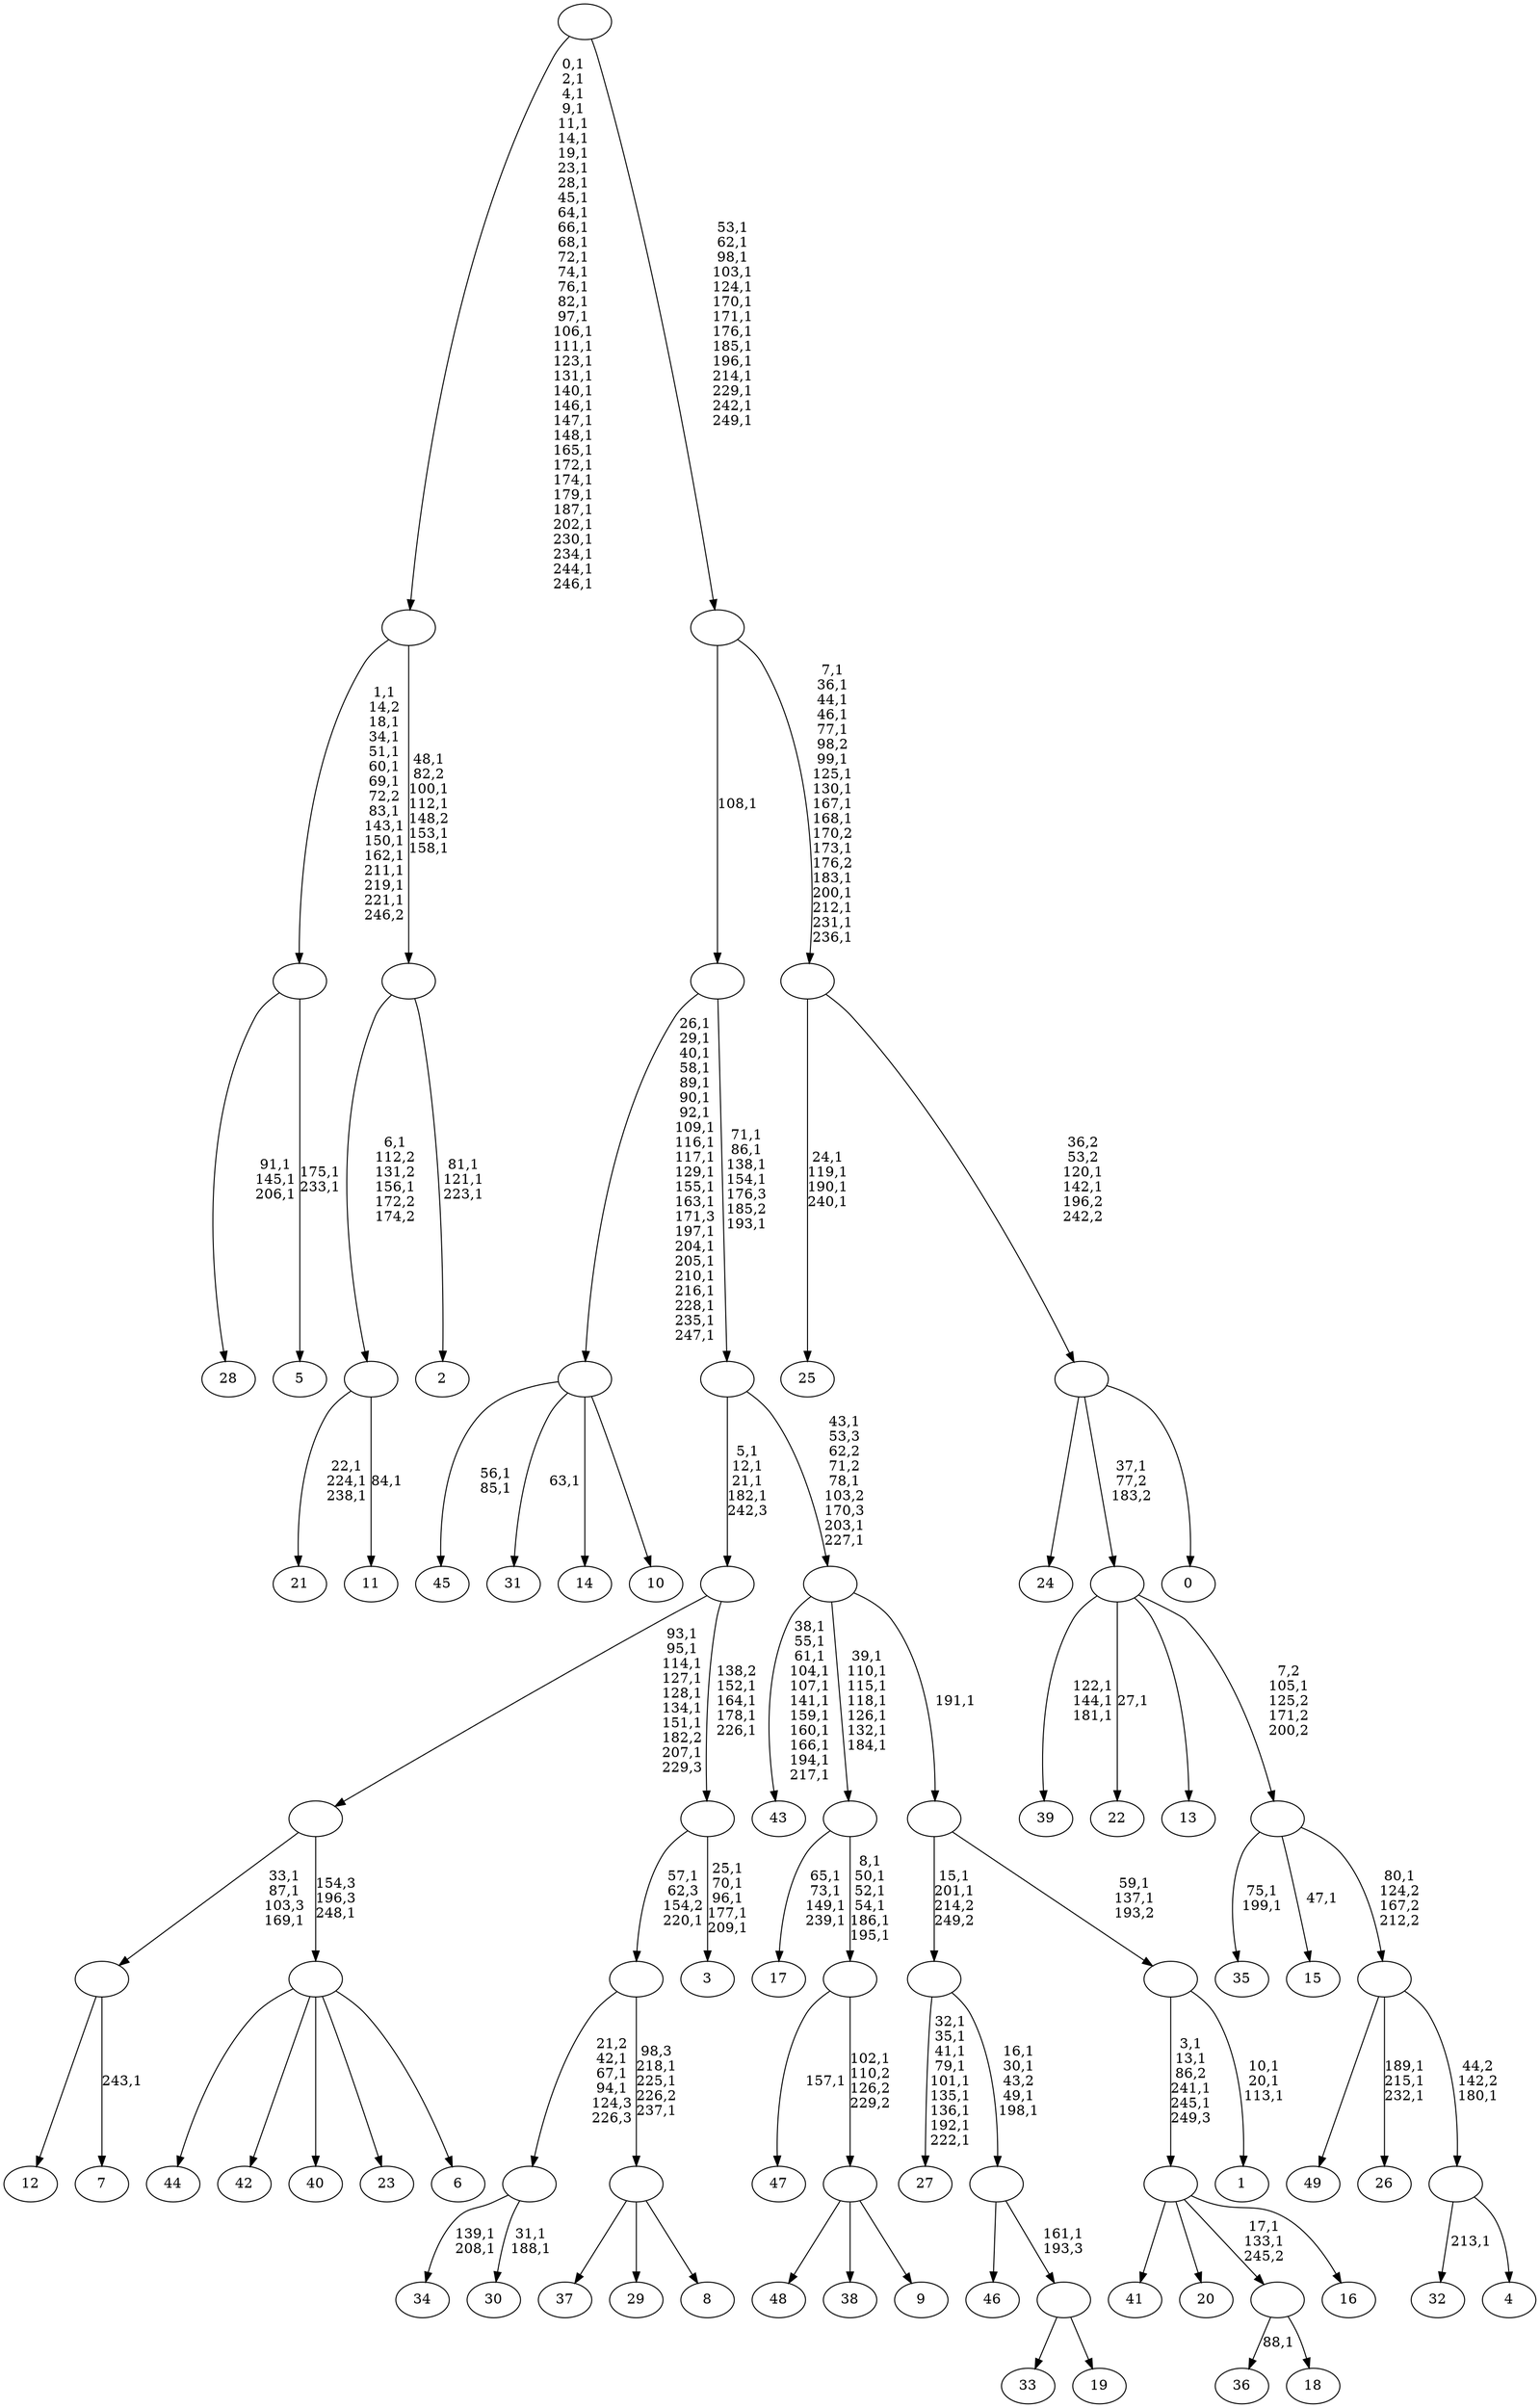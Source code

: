 digraph T {
	300 [label="49"]
	299 [label="48"]
	298 [label="47"]
	296 [label="46"]
	295 [label="45"]
	292 [label="44"]
	291 [label="43"]
	279 [label="42"]
	278 [label="41"]
	277 [label="40"]
	276 [label="39"]
	272 [label="38"]
	271 [label="37"]
	270 [label="36"]
	268 [label="35"]
	265 [label="34"]
	262 [label="33"]
	261 [label="32"]
	259 [label="31"]
	257 [label="30"]
	254 [label=""]
	251 [label="29"]
	250 [label="28"]
	246 [label="27"]
	236 [label="26"]
	232 [label="25"]
	227 [label="24"]
	226 [label="23"]
	225 [label="22"]
	223 [label="21"]
	219 [label="20"]
	218 [label="19"]
	217 [label=""]
	216 [label=""]
	212 [label=""]
	210 [label="18"]
	209 [label=""]
	207 [label="17"]
	202 [label="16"]
	201 [label=""]
	197 [label="15"]
	195 [label="14"]
	194 [label="13"]
	193 [label="12"]
	192 [label="11"]
	190 [label=""]
	188 [label="10"]
	187 [label=""]
	166 [label="9"]
	165 [label=""]
	164 [label=""]
	158 [label=""]
	151 [label="8"]
	150 [label=""]
	147 [label=""]
	145 [label="7"]
	143 [label=""]
	140 [label="6"]
	139 [label=""]
	138 [label=""]
	130 [label="5"]
	127 [label=""]
	114 [label="4"]
	113 [label=""]
	112 [label=""]
	111 [label=""]
	110 [label=""]
	109 [label="3"]
	103 [label=""]
	99 [label=""]
	95 [label="2"]
	91 [label=""]
	86 [label=""]
	50 [label="1"]
	46 [label=""]
	44 [label=""]
	43 [label=""]
	39 [label=""]
	34 [label=""]
	33 [label="0"]
	32 [label=""]
	30 [label=""]
	14 [label=""]
	0 [label=""]
	254 -> 257 [label="31,1\n188,1"]
	254 -> 265 [label="139,1\n208,1"]
	217 -> 262 [label=""]
	217 -> 218 [label=""]
	216 -> 296 [label=""]
	216 -> 217 [label="161,1\n193,3"]
	212 -> 216 [label="16,1\n30,1\n43,2\n49,1\n198,1"]
	212 -> 246 [label="32,1\n35,1\n41,1\n79,1\n101,1\n135,1\n136,1\n192,1\n222,1"]
	209 -> 270 [label="88,1"]
	209 -> 210 [label=""]
	201 -> 209 [label="17,1\n133,1\n245,2"]
	201 -> 278 [label=""]
	201 -> 219 [label=""]
	201 -> 202 [label=""]
	190 -> 192 [label="84,1"]
	190 -> 223 [label="22,1\n224,1\n238,1"]
	187 -> 259 [label="63,1"]
	187 -> 295 [label="56,1\n85,1"]
	187 -> 195 [label=""]
	187 -> 188 [label=""]
	165 -> 299 [label=""]
	165 -> 272 [label=""]
	165 -> 166 [label=""]
	164 -> 298 [label="157,1"]
	164 -> 165 [label="102,1\n110,2\n126,2\n229,2"]
	158 -> 164 [label="8,1\n50,1\n52,1\n54,1\n186,1\n195,1"]
	158 -> 207 [label="65,1\n73,1\n149,1\n239,1"]
	150 -> 271 [label=""]
	150 -> 251 [label=""]
	150 -> 151 [label=""]
	147 -> 150 [label="98,3\n218,1\n225,1\n226,2\n237,1"]
	147 -> 254 [label="21,2\n42,1\n67,1\n94,1\n124,3\n226,3"]
	143 -> 145 [label="243,1"]
	143 -> 193 [label=""]
	139 -> 292 [label=""]
	139 -> 279 [label=""]
	139 -> 277 [label=""]
	139 -> 226 [label=""]
	139 -> 140 [label=""]
	138 -> 143 [label="33,1\n87,1\n103,3\n169,1"]
	138 -> 139 [label="154,3\n196,3\n248,1"]
	127 -> 130 [label="175,1\n233,1"]
	127 -> 250 [label="91,1\n145,1\n206,1"]
	113 -> 261 [label="213,1"]
	113 -> 114 [label=""]
	112 -> 236 [label="189,1\n215,1\n232,1"]
	112 -> 300 [label=""]
	112 -> 113 [label="44,2\n142,2\n180,1"]
	111 -> 197 [label="47,1"]
	111 -> 268 [label="75,1\n199,1"]
	111 -> 112 [label="80,1\n124,2\n167,2\n212,2"]
	110 -> 225 [label="27,1"]
	110 -> 276 [label="122,1\n144,1\n181,1"]
	110 -> 194 [label=""]
	110 -> 111 [label="7,2\n105,1\n125,2\n171,2\n200,2"]
	103 -> 109 [label="25,1\n70,1\n96,1\n177,1\n209,1"]
	103 -> 147 [label="57,1\n62,3\n154,2\n220,1"]
	99 -> 103 [label="138,2\n152,1\n164,1\n178,1\n226,1"]
	99 -> 138 [label="93,1\n95,1\n114,1\n127,1\n128,1\n134,1\n151,1\n182,2\n207,1\n229,3"]
	91 -> 95 [label="81,1\n121,1\n223,1"]
	91 -> 190 [label="6,1\n112,2\n131,2\n156,1\n172,2\n174,2"]
	86 -> 91 [label="48,1\n82,2\n100,1\n112,1\n148,2\n153,1\n158,1"]
	86 -> 127 [label="1,1\n14,2\n18,1\n34,1\n51,1\n60,1\n69,1\n72,2\n83,1\n143,1\n150,1\n162,1\n211,1\n219,1\n221,1\n246,2"]
	46 -> 50 [label="10,1\n20,1\n113,1"]
	46 -> 201 [label="3,1\n13,1\n86,2\n241,1\n245,1\n249,3"]
	44 -> 46 [label="59,1\n137,1\n193,2"]
	44 -> 212 [label="15,1\n201,1\n214,2\n249,2"]
	43 -> 158 [label="39,1\n110,1\n115,1\n118,1\n126,1\n132,1\n184,1"]
	43 -> 291 [label="38,1\n55,1\n61,1\n104,1\n107,1\n141,1\n159,1\n160,1\n166,1\n194,1\n217,1"]
	43 -> 44 [label="191,1"]
	39 -> 43 [label="43,1\n53,3\n62,2\n71,2\n78,1\n103,2\n170,3\n203,1\n227,1"]
	39 -> 99 [label="5,1\n12,1\n21,1\n182,1\n242,3"]
	34 -> 39 [label="71,1\n86,1\n138,1\n154,1\n176,3\n185,2\n193,1"]
	34 -> 187 [label="26,1\n29,1\n40,1\n58,1\n89,1\n90,1\n92,1\n109,1\n116,1\n117,1\n129,1\n155,1\n163,1\n171,3\n197,1\n204,1\n205,1\n210,1\n216,1\n228,1\n235,1\n247,1"]
	32 -> 227 [label=""]
	32 -> 110 [label="37,1\n77,2\n183,2"]
	32 -> 33 [label=""]
	30 -> 32 [label="36,2\n53,2\n120,1\n142,1\n196,2\n242,2"]
	30 -> 232 [label="24,1\n119,1\n190,1\n240,1"]
	14 -> 30 [label="7,1\n36,1\n44,1\n46,1\n77,1\n98,2\n99,1\n125,1\n130,1\n167,1\n168,1\n170,2\n173,1\n176,2\n183,1\n200,1\n212,1\n231,1\n236,1"]
	14 -> 34 [label="108,1"]
	0 -> 14 [label="53,1\n62,1\n98,1\n103,1\n124,1\n170,1\n171,1\n176,1\n185,1\n196,1\n214,1\n229,1\n242,1\n249,1"]
	0 -> 86 [label="0,1\n2,1\n4,1\n9,1\n11,1\n14,1\n19,1\n23,1\n28,1\n45,1\n64,1\n66,1\n68,1\n72,1\n74,1\n76,1\n82,1\n97,1\n106,1\n111,1\n123,1\n131,1\n140,1\n146,1\n147,1\n148,1\n165,1\n172,1\n174,1\n179,1\n187,1\n202,1\n230,1\n234,1\n244,1\n246,1"]
}
